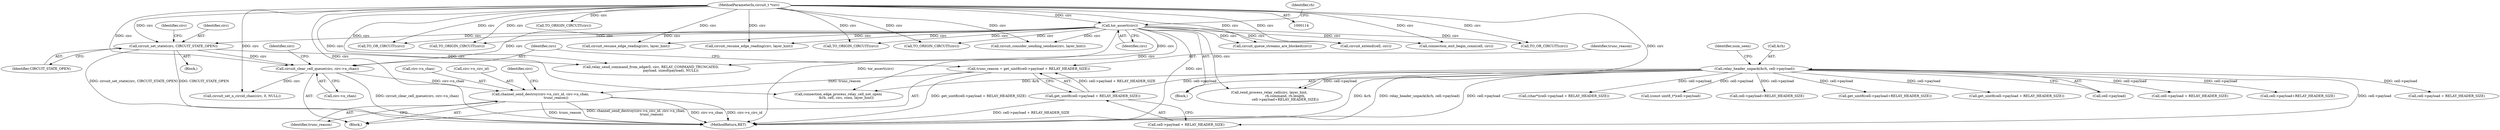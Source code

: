digraph "0_tor_56a7c5bc15e0447203a491c1ee37de9939ad1dcd@API" {
"1000774" [label="(Call,channel_send_destroy(circ->n_circ_id, circ->n_chan,\n                             trunc_reason))"];
"1000769" [label="(Call,circuit_clear_cell_queue(circ, circ->n_chan))"];
"1000139" [label="(Call,tor_assert(circ))"];
"1000116" [label="(MethodParameterIn,circuit_t *circ)"];
"1000752" [label="(Call,circuit_set_state(circ, CIRCUIT_STATE_OPEN))"];
"1000761" [label="(Call,trunc_reason = get_uint8(cell->payload + RELAY_HEADER_SIZE))"];
"1000763" [label="(Call,get_uint8(cell->payload + RELAY_HEADER_SIZE))"];
"1000141" [label="(Call,relay_header_unpack(&rh, cell->payload))"];
"1000116" [label="(MethodParameterIn,circuit_t *circ)"];
"1000820" [label="(Call,TO_ORIGIN_CIRCUIT(circ))"];
"1000761" [label="(Call,trunc_reason = get_uint8(cell->payload + RELAY_HEADER_SIZE))"];
"1001064" [label="(MethodReturn,RET)"];
"1000824" [label="(Call,cell->payload + RELAY_HEADER_SIZE)"];
"1000249" [label="(Call,connection_edge_process_relay_cell_not_open(\n               &rh, cell, circ, conn, layer_hint))"];
"1000753" [label="(Identifier,circ)"];
"1000763" [label="(Call,get_uint8(cell->payload + RELAY_HEADER_SIZE))"];
"1001039" [label="(Call,rend_process_relay_cell(circ, layer_hint,\n                              rh.command, rh.length,\n                              cell->payload+RELAY_HEADER_SIZE))"];
"1000778" [label="(Call,circ->n_chan)"];
"1000141" [label="(Call,relay_header_unpack(&rh, cell->payload))"];
"1000798" [label="(Call,relay_send_command_from_edge(0, circ, RELAY_COMMAND_TRUNCATED,\n                                     payload, sizeof(payload), NULL))"];
"1000688" [label="(Call,TO_ORIGIN_CIRCUIT(circ))"];
"1000757" [label="(Identifier,circ)"];
"1000142" [label="(Call,&rh)"];
"1000465" [label="(Call,cell->payload+RELAY_HEADER_SIZE)"];
"1000437" [label="(Call,cell->payload + RELAY_HEADER_SIZE)"];
"1000948" [label="(Call,circuit_queue_streams_are_blocked(circ))"];
"1000435" [label="(Call,(char*)(cell->payload + RELAY_HEADER_SIZE))"];
"1000770" [label="(Identifier,circ)"];
"1000775" [label="(Call,circ->n_circ_id)"];
"1001010" [label="(Call,TO_OR_CIRCUIT(circ))"];
"1000754" [label="(Identifier,CIRCUIT_STATE_OPEN)"];
"1000759" [label="(Block,)"];
"1000119" [label="(Block,)"];
"1000140" [label="(Identifier,circ)"];
"1000706" [label="(Call,TO_ORIGIN_CIRCUIT(circ))"];
"1000637" [label="(Call,circuit_extend(cell, circ))"];
"1000776" [label="(Identifier,circ)"];
"1000346" [label="(Call,connection_exit_begin_conn(cell, circ))"];
"1000666" [label="(Call,(const uint8_t*)cell->payload)"];
"1001048" [label="(Call,cell->payload+RELAY_HEADER_SIZE)"];
"1000771" [label="(Call,circ->n_chan)"];
"1000764" [label="(Call,cell->payload + RELAY_HEADER_SIZE)"];
"1000464" [label="(Call,get_uint8(cell->payload+RELAY_HEADER_SIZE))"];
"1000769" [label="(Call,circuit_clear_cell_queue(circ, circ->n_chan))"];
"1000148" [label="(Identifier,num_seen)"];
"1000783" [label="(Identifier,circ)"];
"1000292" [label="(Call,TO_ORIGIN_CIRCUIT(circ))"];
"1000399" [label="(Call,circuit_consider_sending_sendme(circ, layer_hint))"];
"1000774" [label="(Call,channel_send_destroy(circ->n_circ_id, circ->n_chan,\n                             trunc_reason))"];
"1000919" [label="(Call,circuit_resume_edge_reading(circ, layer_hint))"];
"1000823" [label="(Call,get_uint8(cell->payload + RELAY_HEADER_SIZE))"];
"1000782" [label="(Call,circuit_set_n_circid_chan(circ, 0, NULL))"];
"1000731" [label="(Block,)"];
"1000752" [label="(Call,circuit_set_state(circ, CIRCUIT_STATE_OPEN))"];
"1000762" [label="(Identifier,trunc_reason)"];
"1000144" [label="(Call,cell->payload)"];
"1000139" [label="(Call,tor_assert(circ))"];
"1000781" [label="(Identifier,trunc_reason)"];
"1000338" [label="(Call,TO_OR_CIRCUIT(circ))"];
"1000884" [label="(Call,circuit_resume_edge_reading(circ, layer_hint))"];
"1000143" [label="(Identifier,rh)"];
"1000774" -> "1000759"  [label="AST: "];
"1000774" -> "1000781"  [label="CFG: "];
"1000775" -> "1000774"  [label="AST: "];
"1000778" -> "1000774"  [label="AST: "];
"1000781" -> "1000774"  [label="AST: "];
"1000783" -> "1000774"  [label="CFG: "];
"1000774" -> "1001064"  [label="DDG: trunc_reason"];
"1000774" -> "1001064"  [label="DDG: channel_send_destroy(circ->n_circ_id, circ->n_chan,\n                             trunc_reason)"];
"1000774" -> "1001064"  [label="DDG: circ->n_chan"];
"1000774" -> "1001064"  [label="DDG: circ->n_circ_id"];
"1000769" -> "1000774"  [label="DDG: circ->n_chan"];
"1000761" -> "1000774"  [label="DDG: trunc_reason"];
"1000769" -> "1000759"  [label="AST: "];
"1000769" -> "1000771"  [label="CFG: "];
"1000770" -> "1000769"  [label="AST: "];
"1000771" -> "1000769"  [label="AST: "];
"1000776" -> "1000769"  [label="CFG: "];
"1000769" -> "1001064"  [label="DDG: circuit_clear_cell_queue(circ, circ->n_chan)"];
"1000139" -> "1000769"  [label="DDG: circ"];
"1000752" -> "1000769"  [label="DDG: circ"];
"1000116" -> "1000769"  [label="DDG: circ"];
"1000769" -> "1000782"  [label="DDG: circ"];
"1000139" -> "1000119"  [label="AST: "];
"1000139" -> "1000140"  [label="CFG: "];
"1000140" -> "1000139"  [label="AST: "];
"1000143" -> "1000139"  [label="CFG: "];
"1000139" -> "1001064"  [label="DDG: tor_assert(circ)"];
"1000139" -> "1001064"  [label="DDG: circ"];
"1000116" -> "1000139"  [label="DDG: circ"];
"1000139" -> "1000249"  [label="DDG: circ"];
"1000139" -> "1000292"  [label="DDG: circ"];
"1000139" -> "1000338"  [label="DDG: circ"];
"1000139" -> "1000346"  [label="DDG: circ"];
"1000139" -> "1000399"  [label="DDG: circ"];
"1000139" -> "1000637"  [label="DDG: circ"];
"1000139" -> "1000688"  [label="DDG: circ"];
"1000139" -> "1000752"  [label="DDG: circ"];
"1000139" -> "1000798"  [label="DDG: circ"];
"1000139" -> "1000820"  [label="DDG: circ"];
"1000139" -> "1000884"  [label="DDG: circ"];
"1000139" -> "1000919"  [label="DDG: circ"];
"1000139" -> "1000948"  [label="DDG: circ"];
"1000139" -> "1001010"  [label="DDG: circ"];
"1000139" -> "1001039"  [label="DDG: circ"];
"1000116" -> "1000114"  [label="AST: "];
"1000116" -> "1001064"  [label="DDG: circ"];
"1000116" -> "1000249"  [label="DDG: circ"];
"1000116" -> "1000292"  [label="DDG: circ"];
"1000116" -> "1000338"  [label="DDG: circ"];
"1000116" -> "1000346"  [label="DDG: circ"];
"1000116" -> "1000399"  [label="DDG: circ"];
"1000116" -> "1000637"  [label="DDG: circ"];
"1000116" -> "1000688"  [label="DDG: circ"];
"1000116" -> "1000706"  [label="DDG: circ"];
"1000116" -> "1000752"  [label="DDG: circ"];
"1000116" -> "1000782"  [label="DDG: circ"];
"1000116" -> "1000798"  [label="DDG: circ"];
"1000116" -> "1000820"  [label="DDG: circ"];
"1000116" -> "1000884"  [label="DDG: circ"];
"1000116" -> "1000919"  [label="DDG: circ"];
"1000116" -> "1000948"  [label="DDG: circ"];
"1000116" -> "1001010"  [label="DDG: circ"];
"1000116" -> "1001039"  [label="DDG: circ"];
"1000752" -> "1000731"  [label="AST: "];
"1000752" -> "1000754"  [label="CFG: "];
"1000753" -> "1000752"  [label="AST: "];
"1000754" -> "1000752"  [label="AST: "];
"1000757" -> "1000752"  [label="CFG: "];
"1000752" -> "1001064"  [label="DDG: CIRCUIT_STATE_OPEN"];
"1000752" -> "1001064"  [label="DDG: circuit_set_state(circ, CIRCUIT_STATE_OPEN)"];
"1000752" -> "1000798"  [label="DDG: circ"];
"1000761" -> "1000759"  [label="AST: "];
"1000761" -> "1000763"  [label="CFG: "];
"1000762" -> "1000761"  [label="AST: "];
"1000763" -> "1000761"  [label="AST: "];
"1000770" -> "1000761"  [label="CFG: "];
"1000761" -> "1001064"  [label="DDG: get_uint8(cell->payload + RELAY_HEADER_SIZE)"];
"1000763" -> "1000761"  [label="DDG: cell->payload + RELAY_HEADER_SIZE"];
"1000763" -> "1000764"  [label="CFG: "];
"1000764" -> "1000763"  [label="AST: "];
"1000763" -> "1001064"  [label="DDG: cell->payload + RELAY_HEADER_SIZE"];
"1000141" -> "1000763"  [label="DDG: cell->payload"];
"1000141" -> "1000119"  [label="AST: "];
"1000141" -> "1000144"  [label="CFG: "];
"1000142" -> "1000141"  [label="AST: "];
"1000144" -> "1000141"  [label="AST: "];
"1000148" -> "1000141"  [label="CFG: "];
"1000141" -> "1001064"  [label="DDG: &rh"];
"1000141" -> "1001064"  [label="DDG: relay_header_unpack(&rh, cell->payload)"];
"1000141" -> "1001064"  [label="DDG: cell->payload"];
"1000141" -> "1000249"  [label="DDG: &rh"];
"1000141" -> "1000435"  [label="DDG: cell->payload"];
"1000141" -> "1000437"  [label="DDG: cell->payload"];
"1000141" -> "1000464"  [label="DDG: cell->payload"];
"1000141" -> "1000465"  [label="DDG: cell->payload"];
"1000141" -> "1000666"  [label="DDG: cell->payload"];
"1000141" -> "1000764"  [label="DDG: cell->payload"];
"1000141" -> "1000823"  [label="DDG: cell->payload"];
"1000141" -> "1000824"  [label="DDG: cell->payload"];
"1000141" -> "1001039"  [label="DDG: cell->payload"];
"1000141" -> "1001048"  [label="DDG: cell->payload"];
}
